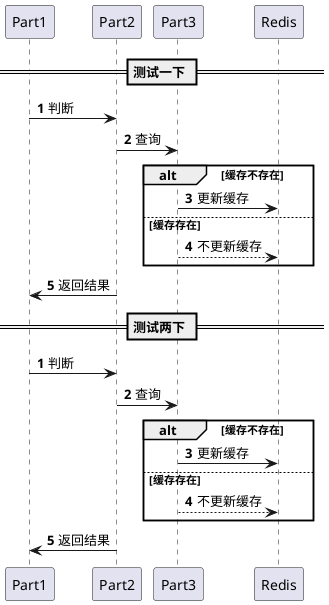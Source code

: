 @startuml
participant Part1
participant Part2
participant Part3

autonumber
== 测试一下 ==
Part1 -> Part2: 判断
Part2 -> Part3: 查询
alt 缓存不存在
    Part3 -> Redis: 更新缓存
else 缓存存在
    Part3 --> Redis: 不更新缓存
end
Part2 -> Part1: 返回结果

autonumber
== 测试两下 ==
Part1 -> Part2: 判断
Part2 -> Part3: 查询
alt 缓存不存在
    Part3 -> Redis: 更新缓存
else 缓存存在
    Part3 --> Redis: 不更新缓存
end
Part2 -> Part1: 返回结果
@enduml